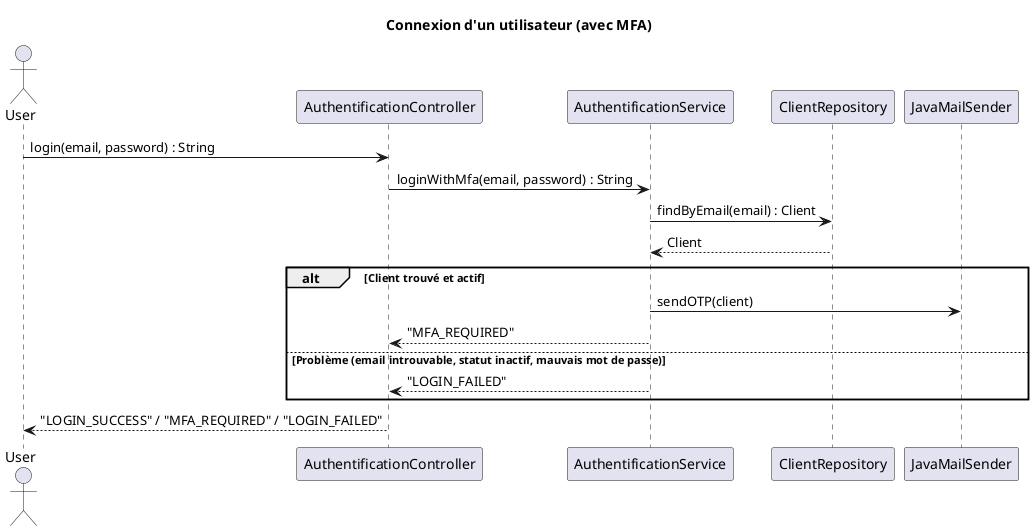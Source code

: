 @startuml
title Connexion d'un utilisateur (avec MFA)

actor User

User -> AuthentificationController : login(email, password) : String
AuthentificationController -> AuthentificationService : loginWithMfa(email, password) : String

AuthentificationService -> ClientRepository : findByEmail(email) : Client
ClientRepository --> AuthentificationService : Client

alt Client trouvé et actif
    AuthentificationService -> JavaMailSender : sendOTP(client)
    AuthentificationService --> AuthentificationController : "MFA_REQUIRED"
else Problème (email introuvable, statut inactif, mauvais mot de passe)
    AuthentificationService --> AuthentificationController : "LOGIN_FAILED"
end

AuthentificationController --> User : "LOGIN_SUCCESS" / "MFA_REQUIRED" / "LOGIN_FAILED"
@enduml
